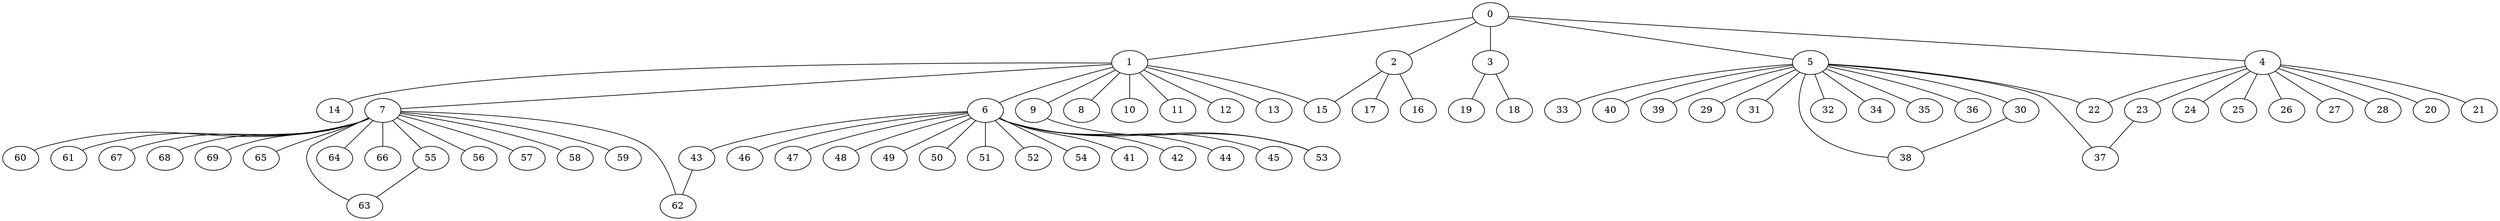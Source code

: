 
graph graphname {
    0 -- 1
0 -- 2
0 -- 3
0 -- 4
0 -- 5
1 -- 6
1 -- 7
1 -- 8
1 -- 9
1 -- 10
1 -- 11
1 -- 12
1 -- 13
1 -- 14
1 -- 15
2 -- 16
2 -- 17
2 -- 15
3 -- 18
3 -- 19
4 -- 20
4 -- 21
4 -- 22
4 -- 23
4 -- 24
4 -- 25
4 -- 26
4 -- 27
4 -- 28
5 -- 32
5 -- 34
5 -- 35
5 -- 36
5 -- 37
5 -- 38
5 -- 33
5 -- 40
5 -- 39
5 -- 29
5 -- 30
5 -- 31
5 -- 22
6 -- 41
6 -- 42
6 -- 43
6 -- 44
6 -- 45
6 -- 46
6 -- 47
6 -- 48
6 -- 49
6 -- 50
6 -- 51
6 -- 52
6 -- 53
6 -- 54
7 -- 64
7 -- 66
7 -- 67
7 -- 68
7 -- 69
7 -- 65
7 -- 55
7 -- 56
7 -- 57
7 -- 58
7 -- 59
7 -- 60
7 -- 61
7 -- 62
7 -- 63
9 -- 53
23 -- 37
30 -- 38
43 -- 62
55 -- 63

}
